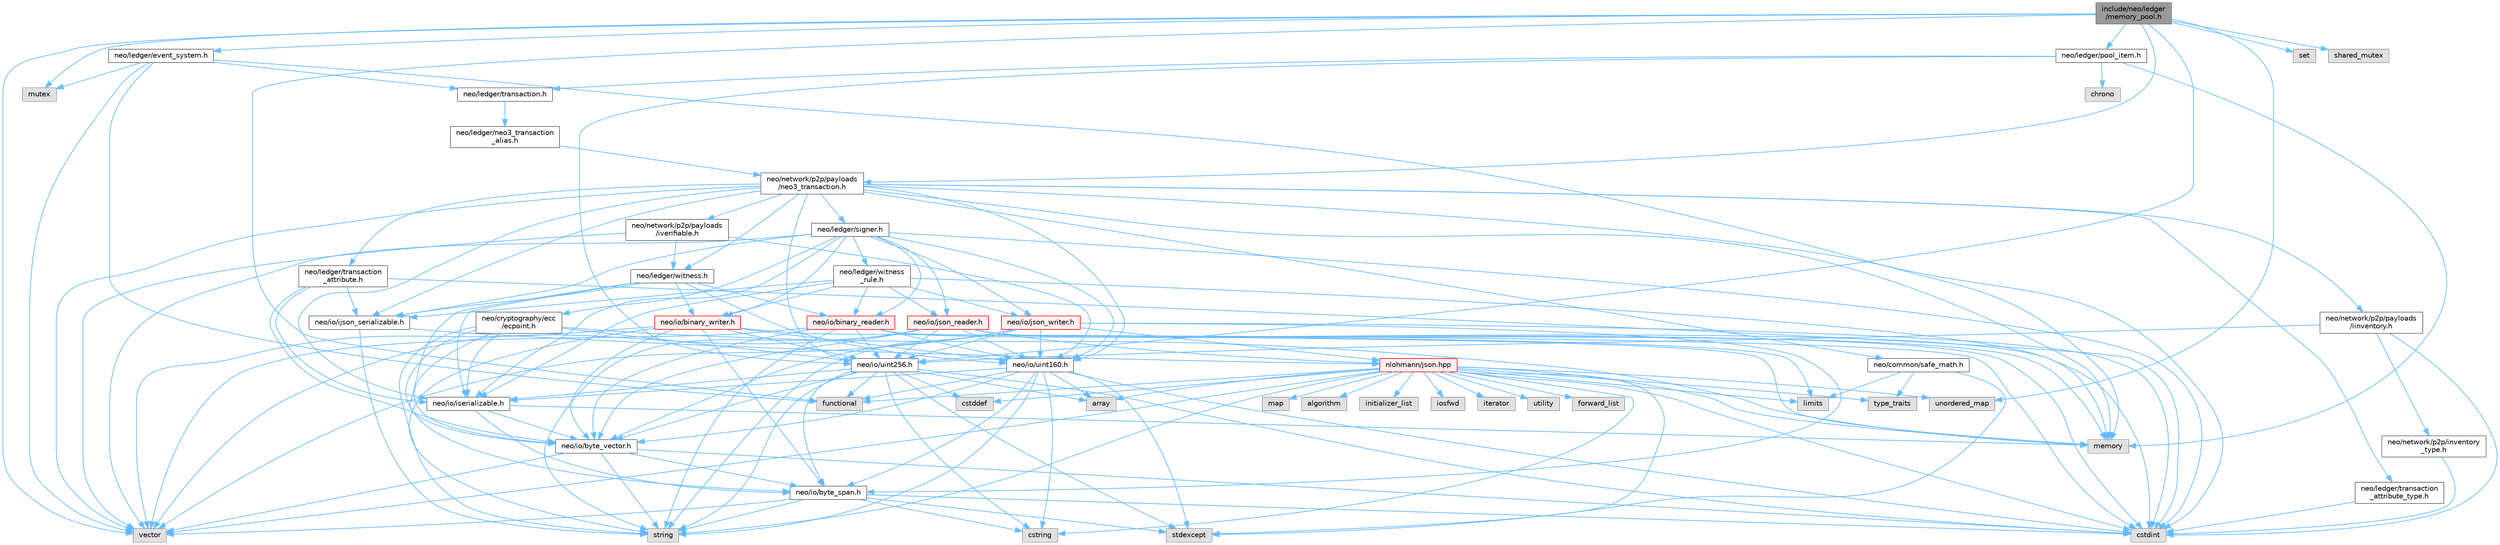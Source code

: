digraph "include/neo/ledger/memory_pool.h"
{
 // LATEX_PDF_SIZE
  bgcolor="transparent";
  edge [fontname=Helvetica,fontsize=10,labelfontname=Helvetica,labelfontsize=10];
  node [fontname=Helvetica,fontsize=10,shape=box,height=0.2,width=0.4];
  Node1 [id="Node000001",label="include/neo/ledger\l/memory_pool.h",height=0.2,width=0.4,color="gray40", fillcolor="grey60", style="filled", fontcolor="black",tooltip=" "];
  Node1 -> Node2 [id="edge1_Node000001_Node000002",color="steelblue1",style="solid",tooltip=" "];
  Node2 [id="Node000002",label="neo/io/uint256.h",height=0.2,width=0.4,color="grey40", fillcolor="white", style="filled",URL="$uint256_8h.html",tooltip=" "];
  Node2 -> Node3 [id="edge2_Node000002_Node000003",color="steelblue1",style="solid",tooltip=" "];
  Node3 [id="Node000003",label="neo/io/byte_span.h",height=0.2,width=0.4,color="grey40", fillcolor="white", style="filled",URL="$io_2byte__span_8h.html",tooltip=" "];
  Node3 -> Node4 [id="edge3_Node000003_Node000004",color="steelblue1",style="solid",tooltip=" "];
  Node4 [id="Node000004",label="cstdint",height=0.2,width=0.4,color="grey60", fillcolor="#E0E0E0", style="filled",tooltip=" "];
  Node3 -> Node5 [id="edge4_Node000003_Node000005",color="steelblue1",style="solid",tooltip=" "];
  Node5 [id="Node000005",label="cstring",height=0.2,width=0.4,color="grey60", fillcolor="#E0E0E0", style="filled",tooltip=" "];
  Node3 -> Node6 [id="edge5_Node000003_Node000006",color="steelblue1",style="solid",tooltip=" "];
  Node6 [id="Node000006",label="stdexcept",height=0.2,width=0.4,color="grey60", fillcolor="#E0E0E0", style="filled",tooltip=" "];
  Node3 -> Node7 [id="edge6_Node000003_Node000007",color="steelblue1",style="solid",tooltip=" "];
  Node7 [id="Node000007",label="string",height=0.2,width=0.4,color="grey60", fillcolor="#E0E0E0", style="filled",tooltip=" "];
  Node3 -> Node8 [id="edge7_Node000003_Node000008",color="steelblue1",style="solid",tooltip=" "];
  Node8 [id="Node000008",label="vector",height=0.2,width=0.4,color="grey60", fillcolor="#E0E0E0", style="filled",tooltip=" "];
  Node2 -> Node9 [id="edge8_Node000002_Node000009",color="steelblue1",style="solid",tooltip=" "];
  Node9 [id="Node000009",label="neo/io/byte_vector.h",height=0.2,width=0.4,color="grey40", fillcolor="white", style="filled",URL="$io_2byte__vector_8h.html",tooltip=" "];
  Node9 -> Node3 [id="edge9_Node000009_Node000003",color="steelblue1",style="solid",tooltip=" "];
  Node9 -> Node4 [id="edge10_Node000009_Node000004",color="steelblue1",style="solid",tooltip=" "];
  Node9 -> Node7 [id="edge11_Node000009_Node000007",color="steelblue1",style="solid",tooltip=" "];
  Node9 -> Node8 [id="edge12_Node000009_Node000008",color="steelblue1",style="solid",tooltip=" "];
  Node2 -> Node10 [id="edge13_Node000002_Node000010",color="steelblue1",style="solid",tooltip=" "];
  Node10 [id="Node000010",label="neo/io/iserializable.h",height=0.2,width=0.4,color="grey40", fillcolor="white", style="filled",URL="$iserializable_8h.html",tooltip=" "];
  Node10 -> Node3 [id="edge14_Node000010_Node000003",color="steelblue1",style="solid",tooltip=" "];
  Node10 -> Node9 [id="edge15_Node000010_Node000009",color="steelblue1",style="solid",tooltip=" "];
  Node10 -> Node11 [id="edge16_Node000010_Node000011",color="steelblue1",style="solid",tooltip=" "];
  Node11 [id="Node000011",label="memory",height=0.2,width=0.4,color="grey60", fillcolor="#E0E0E0", style="filled",tooltip=" "];
  Node2 -> Node12 [id="edge17_Node000002_Node000012",color="steelblue1",style="solid",tooltip=" "];
  Node12 [id="Node000012",label="array",height=0.2,width=0.4,color="grey60", fillcolor="#E0E0E0", style="filled",tooltip=" "];
  Node2 -> Node13 [id="edge18_Node000002_Node000013",color="steelblue1",style="solid",tooltip=" "];
  Node13 [id="Node000013",label="cstddef",height=0.2,width=0.4,color="grey60", fillcolor="#E0E0E0", style="filled",tooltip=" "];
  Node2 -> Node4 [id="edge19_Node000002_Node000004",color="steelblue1",style="solid",tooltip=" "];
  Node2 -> Node5 [id="edge20_Node000002_Node000005",color="steelblue1",style="solid",tooltip=" "];
  Node2 -> Node14 [id="edge21_Node000002_Node000014",color="steelblue1",style="solid",tooltip=" "];
  Node14 [id="Node000014",label="functional",height=0.2,width=0.4,color="grey60", fillcolor="#E0E0E0", style="filled",tooltip=" "];
  Node2 -> Node6 [id="edge22_Node000002_Node000006",color="steelblue1",style="solid",tooltip=" "];
  Node2 -> Node7 [id="edge23_Node000002_Node000007",color="steelblue1",style="solid",tooltip=" "];
  Node1 -> Node15 [id="edge24_Node000001_Node000015",color="steelblue1",style="solid",tooltip=" "];
  Node15 [id="Node000015",label="neo/ledger/event_system.h",height=0.2,width=0.4,color="grey40", fillcolor="white", style="filled",URL="$event__system_8h.html",tooltip=" "];
  Node15 -> Node14 [id="edge25_Node000015_Node000014",color="steelblue1",style="solid",tooltip=" "];
  Node15 -> Node11 [id="edge26_Node000015_Node000011",color="steelblue1",style="solid",tooltip=" "];
  Node15 -> Node16 [id="edge27_Node000015_Node000016",color="steelblue1",style="solid",tooltip=" "];
  Node16 [id="Node000016",label="mutex",height=0.2,width=0.4,color="grey60", fillcolor="#E0E0E0", style="filled",tooltip=" "];
  Node15 -> Node8 [id="edge28_Node000015_Node000008",color="steelblue1",style="solid",tooltip=" "];
  Node15 -> Node17 [id="edge29_Node000015_Node000017",color="steelblue1",style="solid",tooltip=" "];
  Node17 [id="Node000017",label="neo/ledger/transaction.h",height=0.2,width=0.4,color="grey40", fillcolor="white", style="filled",URL="$ledger_2transaction_8h.html",tooltip=" "];
  Node17 -> Node18 [id="edge30_Node000017_Node000018",color="steelblue1",style="solid",tooltip=" "];
  Node18 [id="Node000018",label="neo/ledger/neo3_transaction\l_alias.h",height=0.2,width=0.4,color="grey40", fillcolor="white", style="filled",URL="$neo3__transaction__alias_8h.html",tooltip=" "];
  Node18 -> Node19 [id="edge31_Node000018_Node000019",color="steelblue1",style="solid",tooltip=" "];
  Node19 [id="Node000019",label="neo/network/p2p/payloads\l/neo3_transaction.h",height=0.2,width=0.4,color="grey40", fillcolor="white", style="filled",URL="$neo3__transaction_8h.html",tooltip=" "];
  Node19 -> Node20 [id="edge32_Node000019_Node000020",color="steelblue1",style="solid",tooltip=" "];
  Node20 [id="Node000020",label="neo/common/safe_math.h",height=0.2,width=0.4,color="grey40", fillcolor="white", style="filled",URL="$safe__math_8h.html",tooltip=" "];
  Node20 -> Node21 [id="edge33_Node000020_Node000021",color="steelblue1",style="solid",tooltip=" "];
  Node21 [id="Node000021",label="limits",height=0.2,width=0.4,color="grey60", fillcolor="#E0E0E0", style="filled",tooltip=" "];
  Node20 -> Node6 [id="edge34_Node000020_Node000006",color="steelblue1",style="solid",tooltip=" "];
  Node20 -> Node22 [id="edge35_Node000020_Node000022",color="steelblue1",style="solid",tooltip=" "];
  Node22 [id="Node000022",label="type_traits",height=0.2,width=0.4,color="grey60", fillcolor="#E0E0E0", style="filled",tooltip=" "];
  Node19 -> Node23 [id="edge36_Node000019_Node000023",color="steelblue1",style="solid",tooltip=" "];
  Node23 [id="Node000023",label="neo/io/ijson_serializable.h",height=0.2,width=0.4,color="grey40", fillcolor="white", style="filled",URL="$ijson__serializable_8h.html",tooltip=" "];
  Node23 -> Node24 [id="edge37_Node000023_Node000024",color="steelblue1",style="solid",tooltip=" "];
  Node24 [id="Node000024",label="nlohmann/json.hpp",height=0.2,width=0.4,color="red", fillcolor="#FFF0F0", style="filled",URL="$json_8hpp.html",tooltip=" "];
  Node24 -> Node25 [id="edge38_Node000024_Node000025",color="steelblue1",style="solid",tooltip=" "];
  Node25 [id="Node000025",label="algorithm",height=0.2,width=0.4,color="grey60", fillcolor="#E0E0E0", style="filled",tooltip=" "];
  Node24 -> Node13 [id="edge39_Node000024_Node000013",color="steelblue1",style="solid",tooltip=" "];
  Node24 -> Node14 [id="edge40_Node000024_Node000014",color="steelblue1",style="solid",tooltip=" "];
  Node24 -> Node26 [id="edge41_Node000024_Node000026",color="steelblue1",style="solid",tooltip=" "];
  Node26 [id="Node000026",label="initializer_list",height=0.2,width=0.4,color="grey60", fillcolor="#E0E0E0", style="filled",tooltip=" "];
  Node24 -> Node27 [id="edge42_Node000024_Node000027",color="steelblue1",style="solid",tooltip=" "];
  Node27 [id="Node000027",label="iosfwd",height=0.2,width=0.4,color="grey60", fillcolor="#E0E0E0", style="filled",tooltip=" "];
  Node24 -> Node28 [id="edge43_Node000024_Node000028",color="steelblue1",style="solid",tooltip=" "];
  Node28 [id="Node000028",label="iterator",height=0.2,width=0.4,color="grey60", fillcolor="#E0E0E0", style="filled",tooltip=" "];
  Node24 -> Node11 [id="edge44_Node000024_Node000011",color="steelblue1",style="solid",tooltip=" "];
  Node24 -> Node7 [id="edge45_Node000024_Node000007",color="steelblue1",style="solid",tooltip=" "];
  Node24 -> Node29 [id="edge46_Node000024_Node000029",color="steelblue1",style="solid",tooltip=" "];
  Node29 [id="Node000029",label="utility",height=0.2,width=0.4,color="grey60", fillcolor="#E0E0E0", style="filled",tooltip=" "];
  Node24 -> Node8 [id="edge47_Node000024_Node000008",color="steelblue1",style="solid",tooltip=" "];
  Node24 -> Node12 [id="edge48_Node000024_Node000012",color="steelblue1",style="solid",tooltip=" "];
  Node24 -> Node30 [id="edge49_Node000024_Node000030",color="steelblue1",style="solid",tooltip=" "];
  Node30 [id="Node000030",label="forward_list",height=0.2,width=0.4,color="grey60", fillcolor="#E0E0E0", style="filled",tooltip=" "];
  Node24 -> Node31 [id="edge50_Node000024_Node000031",color="steelblue1",style="solid",tooltip=" "];
  Node31 [id="Node000031",label="map",height=0.2,width=0.4,color="grey60", fillcolor="#E0E0E0", style="filled",tooltip=" "];
  Node24 -> Node22 [id="edge51_Node000024_Node000022",color="steelblue1",style="solid",tooltip=" "];
  Node24 -> Node33 [id="edge52_Node000024_Node000033",color="steelblue1",style="solid",tooltip=" "];
  Node33 [id="Node000033",label="unordered_map",height=0.2,width=0.4,color="grey60", fillcolor="#E0E0E0", style="filled",tooltip=" "];
  Node24 -> Node6 [id="edge53_Node000024_Node000006",color="steelblue1",style="solid",tooltip=" "];
  Node24 -> Node4 [id="edge54_Node000024_Node000004",color="steelblue1",style="solid",tooltip=" "];
  Node24 -> Node21 [id="edge55_Node000024_Node000021",color="steelblue1",style="solid",tooltip=" "];
  Node24 -> Node5 [id="edge56_Node000024_Node000005",color="steelblue1",style="solid",tooltip=" "];
  Node23 -> Node7 [id="edge57_Node000023_Node000007",color="steelblue1",style="solid",tooltip=" "];
  Node19 -> Node10 [id="edge58_Node000019_Node000010",color="steelblue1",style="solid",tooltip=" "];
  Node19 -> Node48 [id="edge59_Node000019_Node000048",color="steelblue1",style="solid",tooltip=" "];
  Node48 [id="Node000048",label="neo/io/uint160.h",height=0.2,width=0.4,color="grey40", fillcolor="white", style="filled",URL="$uint160_8h.html",tooltip=" "];
  Node48 -> Node3 [id="edge60_Node000048_Node000003",color="steelblue1",style="solid",tooltip=" "];
  Node48 -> Node9 [id="edge61_Node000048_Node000009",color="steelblue1",style="solid",tooltip=" "];
  Node48 -> Node10 [id="edge62_Node000048_Node000010",color="steelblue1",style="solid",tooltip=" "];
  Node48 -> Node12 [id="edge63_Node000048_Node000012",color="steelblue1",style="solid",tooltip=" "];
  Node48 -> Node4 [id="edge64_Node000048_Node000004",color="steelblue1",style="solid",tooltip=" "];
  Node48 -> Node5 [id="edge65_Node000048_Node000005",color="steelblue1",style="solid",tooltip=" "];
  Node48 -> Node14 [id="edge66_Node000048_Node000014",color="steelblue1",style="solid",tooltip=" "];
  Node48 -> Node6 [id="edge67_Node000048_Node000006",color="steelblue1",style="solid",tooltip=" "];
  Node48 -> Node7 [id="edge68_Node000048_Node000007",color="steelblue1",style="solid",tooltip=" "];
  Node19 -> Node2 [id="edge69_Node000019_Node000002",color="steelblue1",style="solid",tooltip=" "];
  Node19 -> Node49 [id="edge70_Node000019_Node000049",color="steelblue1",style="solid",tooltip=" "];
  Node49 [id="Node000049",label="neo/ledger/signer.h",height=0.2,width=0.4,color="grey40", fillcolor="white", style="filled",URL="$signer_8h.html",tooltip=" "];
  Node49 -> Node50 [id="edge71_Node000049_Node000050",color="steelblue1",style="solid",tooltip=" "];
  Node50 [id="Node000050",label="neo/cryptography/ecc\l/ecpoint.h",height=0.2,width=0.4,color="grey40", fillcolor="white", style="filled",URL="$ecpoint_8h.html",tooltip=" "];
  Node50 -> Node3 [id="edge72_Node000050_Node000003",color="steelblue1",style="solid",tooltip=" "];
  Node50 -> Node9 [id="edge73_Node000050_Node000009",color="steelblue1",style="solid",tooltip=" "];
  Node50 -> Node10 [id="edge74_Node000050_Node000010",color="steelblue1",style="solid",tooltip=" "];
  Node50 -> Node2 [id="edge75_Node000050_Node000002",color="steelblue1",style="solid",tooltip=" "];
  Node50 -> Node11 [id="edge76_Node000050_Node000011",color="steelblue1",style="solid",tooltip=" "];
  Node50 -> Node7 [id="edge77_Node000050_Node000007",color="steelblue1",style="solid",tooltip=" "];
  Node49 -> Node51 [id="edge78_Node000049_Node000051",color="steelblue1",style="solid",tooltip=" "];
  Node51 [id="Node000051",label="neo/io/binary_reader.h",height=0.2,width=0.4,color="red", fillcolor="#FFF0F0", style="filled",URL="$binary__reader_8h.html",tooltip=" "];
  Node51 -> Node9 [id="edge79_Node000051_Node000009",color="steelblue1",style="solid",tooltip=" "];
  Node51 -> Node48 [id="edge80_Node000051_Node000048",color="steelblue1",style="solid",tooltip=" "];
  Node51 -> Node2 [id="edge81_Node000051_Node000002",color="steelblue1",style="solid",tooltip=" "];
  Node51 -> Node4 [id="edge82_Node000051_Node000004",color="steelblue1",style="solid",tooltip=" "];
  Node51 -> Node21 [id="edge83_Node000051_Node000021",color="steelblue1",style="solid",tooltip=" "];
  Node51 -> Node11 [id="edge84_Node000051_Node000011",color="steelblue1",style="solid",tooltip=" "];
  Node51 -> Node7 [id="edge85_Node000051_Node000007",color="steelblue1",style="solid",tooltip=" "];
  Node51 -> Node8 [id="edge86_Node000051_Node000008",color="steelblue1",style="solid",tooltip=" "];
  Node49 -> Node54 [id="edge87_Node000049_Node000054",color="steelblue1",style="solid",tooltip=" "];
  Node54 [id="Node000054",label="neo/io/binary_writer.h",height=0.2,width=0.4,color="red", fillcolor="#FFF0F0", style="filled",URL="$binary__writer_8h.html",tooltip=" "];
  Node54 -> Node3 [id="edge88_Node000054_Node000003",color="steelblue1",style="solid",tooltip=" "];
  Node54 -> Node9 [id="edge89_Node000054_Node000009",color="steelblue1",style="solid",tooltip=" "];
  Node54 -> Node48 [id="edge90_Node000054_Node000048",color="steelblue1",style="solid",tooltip=" "];
  Node54 -> Node2 [id="edge91_Node000054_Node000002",color="steelblue1",style="solid",tooltip=" "];
  Node54 -> Node4 [id="edge92_Node000054_Node000004",color="steelblue1",style="solid",tooltip=" "];
  Node54 -> Node7 [id="edge93_Node000054_Node000007",color="steelblue1",style="solid",tooltip=" "];
  Node54 -> Node8 [id="edge94_Node000054_Node000008",color="steelblue1",style="solid",tooltip=" "];
  Node49 -> Node23 [id="edge95_Node000049_Node000023",color="steelblue1",style="solid",tooltip=" "];
  Node49 -> Node10 [id="edge96_Node000049_Node000010",color="steelblue1",style="solid",tooltip=" "];
  Node49 -> Node55 [id="edge97_Node000049_Node000055",color="steelblue1",style="solid",tooltip=" "];
  Node55 [id="Node000055",label="neo/io/json_reader.h",height=0.2,width=0.4,color="red", fillcolor="#FFF0F0", style="filled",URL="$json__reader_8h.html",tooltip=" "];
  Node55 -> Node9 [id="edge98_Node000055_Node000009",color="steelblue1",style="solid",tooltip=" "];
  Node55 -> Node48 [id="edge99_Node000055_Node000048",color="steelblue1",style="solid",tooltip=" "];
  Node55 -> Node2 [id="edge100_Node000055_Node000002",color="steelblue1",style="solid",tooltip=" "];
  Node55 -> Node4 [id="edge101_Node000055_Node000004",color="steelblue1",style="solid",tooltip=" "];
  Node55 -> Node11 [id="edge102_Node000055_Node000011",color="steelblue1",style="solid",tooltip=" "];
  Node55 -> Node24 [id="edge103_Node000055_Node000024",color="steelblue1",style="solid",tooltip=" "];
  Node55 -> Node7 [id="edge104_Node000055_Node000007",color="steelblue1",style="solid",tooltip=" "];
  Node55 -> Node8 [id="edge105_Node000055_Node000008",color="steelblue1",style="solid",tooltip=" "];
  Node49 -> Node57 [id="edge106_Node000049_Node000057",color="steelblue1",style="solid",tooltip=" "];
  Node57 [id="Node000057",label="neo/io/json_writer.h",height=0.2,width=0.4,color="red", fillcolor="#FFF0F0", style="filled",URL="$json__writer_8h.html",tooltip=" "];
  Node57 -> Node3 [id="edge107_Node000057_Node000003",color="steelblue1",style="solid",tooltip=" "];
  Node57 -> Node9 [id="edge108_Node000057_Node000009",color="steelblue1",style="solid",tooltip=" "];
  Node57 -> Node48 [id="edge109_Node000057_Node000048",color="steelblue1",style="solid",tooltip=" "];
  Node57 -> Node2 [id="edge110_Node000057_Node000002",color="steelblue1",style="solid",tooltip=" "];
  Node57 -> Node4 [id="edge111_Node000057_Node000004",color="steelblue1",style="solid",tooltip=" "];
  Node57 -> Node24 [id="edge112_Node000057_Node000024",color="steelblue1",style="solid",tooltip=" "];
  Node57 -> Node7 [id="edge113_Node000057_Node000007",color="steelblue1",style="solid",tooltip=" "];
  Node57 -> Node8 [id="edge114_Node000057_Node000008",color="steelblue1",style="solid",tooltip=" "];
  Node49 -> Node48 [id="edge115_Node000049_Node000048",color="steelblue1",style="solid",tooltip=" "];
  Node49 -> Node58 [id="edge116_Node000049_Node000058",color="steelblue1",style="solid",tooltip=" "];
  Node58 [id="Node000058",label="neo/ledger/witness\l_rule.h",height=0.2,width=0.4,color="grey40", fillcolor="white", style="filled",URL="$witness__rule_8h.html",tooltip=" "];
  Node58 -> Node51 [id="edge117_Node000058_Node000051",color="steelblue1",style="solid",tooltip=" "];
  Node58 -> Node54 [id="edge118_Node000058_Node000054",color="steelblue1",style="solid",tooltip=" "];
  Node58 -> Node23 [id="edge119_Node000058_Node000023",color="steelblue1",style="solid",tooltip=" "];
  Node58 -> Node10 [id="edge120_Node000058_Node000010",color="steelblue1",style="solid",tooltip=" "];
  Node58 -> Node55 [id="edge121_Node000058_Node000055",color="steelblue1",style="solid",tooltip=" "];
  Node58 -> Node57 [id="edge122_Node000058_Node000057",color="steelblue1",style="solid",tooltip=" "];
  Node58 -> Node11 [id="edge123_Node000058_Node000011",color="steelblue1",style="solid",tooltip=" "];
  Node49 -> Node4 [id="edge124_Node000049_Node000004",color="steelblue1",style="solid",tooltip=" "];
  Node49 -> Node8 [id="edge125_Node000049_Node000008",color="steelblue1",style="solid",tooltip=" "];
  Node19 -> Node59 [id="edge126_Node000019_Node000059",color="steelblue1",style="solid",tooltip=" "];
  Node59 [id="Node000059",label="neo/ledger/transaction\l_attribute.h",height=0.2,width=0.4,color="grey40", fillcolor="white", style="filled",URL="$transaction__attribute_8h.html",tooltip=" "];
  Node59 -> Node9 [id="edge127_Node000059_Node000009",color="steelblue1",style="solid",tooltip=" "];
  Node59 -> Node23 [id="edge128_Node000059_Node000023",color="steelblue1",style="solid",tooltip=" "];
  Node59 -> Node10 [id="edge129_Node000059_Node000010",color="steelblue1",style="solid",tooltip=" "];
  Node59 -> Node4 [id="edge130_Node000059_Node000004",color="steelblue1",style="solid",tooltip=" "];
  Node19 -> Node60 [id="edge131_Node000019_Node000060",color="steelblue1",style="solid",tooltip=" "];
  Node60 [id="Node000060",label="neo/ledger/transaction\l_attribute_type.h",height=0.2,width=0.4,color="grey40", fillcolor="white", style="filled",URL="$transaction__attribute__type_8h.html",tooltip=" "];
  Node60 -> Node4 [id="edge132_Node000060_Node000004",color="steelblue1",style="solid",tooltip=" "];
  Node19 -> Node61 [id="edge133_Node000019_Node000061",color="steelblue1",style="solid",tooltip=" "];
  Node61 [id="Node000061",label="neo/ledger/witness.h",height=0.2,width=0.4,color="grey40", fillcolor="white", style="filled",URL="$ledger_2witness_8h.html",tooltip=" "];
  Node61 -> Node51 [id="edge134_Node000061_Node000051",color="steelblue1",style="solid",tooltip=" "];
  Node61 -> Node54 [id="edge135_Node000061_Node000054",color="steelblue1",style="solid",tooltip=" "];
  Node61 -> Node9 [id="edge136_Node000061_Node000009",color="steelblue1",style="solid",tooltip=" "];
  Node61 -> Node23 [id="edge137_Node000061_Node000023",color="steelblue1",style="solid",tooltip=" "];
  Node61 -> Node10 [id="edge138_Node000061_Node000010",color="steelblue1",style="solid",tooltip=" "];
  Node61 -> Node48 [id="edge139_Node000061_Node000048",color="steelblue1",style="solid",tooltip=" "];
  Node19 -> Node62 [id="edge140_Node000019_Node000062",color="steelblue1",style="solid",tooltip=" "];
  Node62 [id="Node000062",label="neo/network/p2p/payloads\l/iinventory.h",height=0.2,width=0.4,color="grey40", fillcolor="white", style="filled",URL="$payloads_2iinventory_8h.html",tooltip=" "];
  Node62 -> Node2 [id="edge141_Node000062_Node000002",color="steelblue1",style="solid",tooltip=" "];
  Node62 -> Node63 [id="edge142_Node000062_Node000063",color="steelblue1",style="solid",tooltip=" "];
  Node63 [id="Node000063",label="neo/network/p2p/inventory\l_type.h",height=0.2,width=0.4,color="grey40", fillcolor="white", style="filled",URL="$p2p_2inventory__type_8h.html",tooltip=" "];
  Node63 -> Node4 [id="edge143_Node000063_Node000004",color="steelblue1",style="solid",tooltip=" "];
  Node62 -> Node4 [id="edge144_Node000062_Node000004",color="steelblue1",style="solid",tooltip=" "];
  Node19 -> Node64 [id="edge145_Node000019_Node000064",color="steelblue1",style="solid",tooltip=" "];
  Node64 [id="Node000064",label="neo/network/p2p/payloads\l/iverifiable.h",height=0.2,width=0.4,color="grey40", fillcolor="white", style="filled",URL="$iverifiable_8h.html",tooltip=" "];
  Node64 -> Node48 [id="edge146_Node000064_Node000048",color="steelblue1",style="solid",tooltip=" "];
  Node64 -> Node61 [id="edge147_Node000064_Node000061",color="steelblue1",style="solid",tooltip=" "];
  Node64 -> Node8 [id="edge148_Node000064_Node000008",color="steelblue1",style="solid",tooltip=" "];
  Node19 -> Node4 [id="edge149_Node000019_Node000004",color="steelblue1",style="solid",tooltip=" "];
  Node19 -> Node11 [id="edge150_Node000019_Node000011",color="steelblue1",style="solid",tooltip=" "];
  Node19 -> Node8 [id="edge151_Node000019_Node000008",color="steelblue1",style="solid",tooltip=" "];
  Node1 -> Node65 [id="edge152_Node000001_Node000065",color="steelblue1",style="solid",tooltip=" "];
  Node65 [id="Node000065",label="neo/ledger/pool_item.h",height=0.2,width=0.4,color="grey40", fillcolor="white", style="filled",URL="$pool__item_8h.html",tooltip=" "];
  Node65 -> Node2 [id="edge153_Node000065_Node000002",color="steelblue1",style="solid",tooltip=" "];
  Node65 -> Node17 [id="edge154_Node000065_Node000017",color="steelblue1",style="solid",tooltip=" "];
  Node65 -> Node66 [id="edge155_Node000065_Node000066",color="steelblue1",style="solid",tooltip=" "];
  Node66 [id="Node000066",label="chrono",height=0.2,width=0.4,color="grey60", fillcolor="#E0E0E0", style="filled",tooltip=" "];
  Node65 -> Node11 [id="edge156_Node000065_Node000011",color="steelblue1",style="solid",tooltip=" "];
  Node1 -> Node19 [id="edge157_Node000001_Node000019",color="steelblue1",style="solid",tooltip=" "];
  Node1 -> Node14 [id="edge158_Node000001_Node000014",color="steelblue1",style="solid",tooltip=" "];
  Node1 -> Node16 [id="edge159_Node000001_Node000016",color="steelblue1",style="solid",tooltip=" "];
  Node1 -> Node67 [id="edge160_Node000001_Node000067",color="steelblue1",style="solid",tooltip=" "];
  Node67 [id="Node000067",label="set",height=0.2,width=0.4,color="grey60", fillcolor="#E0E0E0", style="filled",tooltip=" "];
  Node1 -> Node68 [id="edge161_Node000001_Node000068",color="steelblue1",style="solid",tooltip=" "];
  Node68 [id="Node000068",label="shared_mutex",height=0.2,width=0.4,color="grey60", fillcolor="#E0E0E0", style="filled",tooltip=" "];
  Node1 -> Node33 [id="edge162_Node000001_Node000033",color="steelblue1",style="solid",tooltip=" "];
  Node1 -> Node8 [id="edge163_Node000001_Node000008",color="steelblue1",style="solid",tooltip=" "];
}
